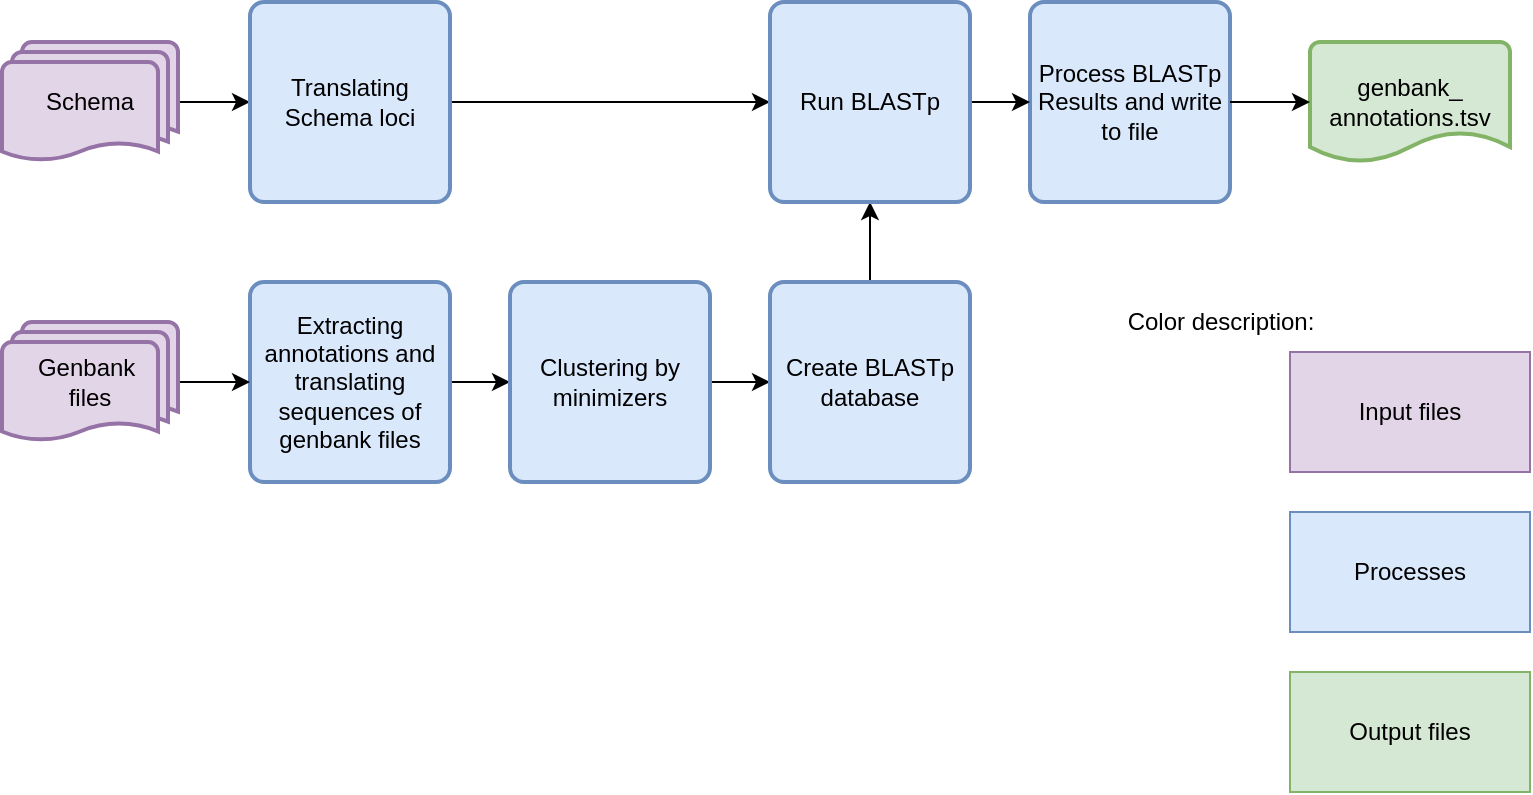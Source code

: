 <mxfile scale="1" border="0" version="27.1.4">
  <diagram name="Page-1" id="vI1ZFkF_VZ9kpP50E2va">
    <mxGraphModel dx="1206" dy="546" grid="1" gridSize="10" guides="1" tooltips="1" connect="1" arrows="1" fold="1" page="1" pageScale="1" pageWidth="850" pageHeight="1100" math="0" shadow="0">
      <root>
        <mxCell id="0" />
        <mxCell id="1" parent="0" />
        <mxCell id="9qP49IMP_gzPvQG4dJmj-4" style="edgeStyle=orthogonalEdgeStyle;shape=connector;rounded=0;orthogonalLoop=1;jettySize=auto;html=1;entryX=0;entryY=0.5;entryDx=0;entryDy=0;strokeColor=default;align=center;verticalAlign=middle;fontFamily=Helvetica;fontSize=11;fontColor=default;labelBackgroundColor=default;endArrow=classic;" edge="1" parent="1" source="fPaXjcl1kV30KWy46vOE-1" target="fPaXjcl1kV30KWy46vOE-4">
          <mxGeometry relative="1" as="geometry" />
        </mxCell>
        <mxCell id="fPaXjcl1kV30KWy46vOE-1" value="Extracting annotations and translating sequences of genbank files" style="rounded=1;whiteSpace=wrap;html=1;absoluteArcSize=1;arcSize=14;strokeWidth=2;fillColor=#dae8fc;strokeColor=#6c8ebf;" parent="1" vertex="1">
          <mxGeometry x="140" y="250" width="100" height="100" as="geometry" />
        </mxCell>
        <mxCell id="9qP49IMP_gzPvQG4dJmj-3" style="edgeStyle=orthogonalEdgeStyle;shape=connector;rounded=0;orthogonalLoop=1;jettySize=auto;html=1;entryX=0;entryY=0.5;entryDx=0;entryDy=0;strokeColor=default;align=center;verticalAlign=middle;fontFamily=Helvetica;fontSize=11;fontColor=default;labelBackgroundColor=default;endArrow=classic;" edge="1" parent="1" source="fPaXjcl1kV30KWy46vOE-2" target="fPaXjcl1kV30KWy46vOE-1">
          <mxGeometry relative="1" as="geometry" />
        </mxCell>
        <mxCell id="fPaXjcl1kV30KWy46vOE-2" value="Genbank&amp;nbsp;&lt;div&gt;files&lt;/div&gt;" style="strokeWidth=2;html=1;shape=mxgraph.flowchart.multi-document;whiteSpace=wrap;fillColor=#E1D5E7;strokeColor=#9673A6;" parent="1" vertex="1">
          <mxGeometry x="16" y="270" width="88" height="60" as="geometry" />
        </mxCell>
        <mxCell id="9qP49IMP_gzPvQG4dJmj-5" style="edgeStyle=orthogonalEdgeStyle;shape=connector;rounded=0;orthogonalLoop=1;jettySize=auto;html=1;entryX=0;entryY=0.5;entryDx=0;entryDy=0;strokeColor=default;align=center;verticalAlign=middle;fontFamily=Helvetica;fontSize=11;fontColor=default;labelBackgroundColor=default;endArrow=classic;" edge="1" parent="1" source="fPaXjcl1kV30KWy46vOE-4" target="fPaXjcl1kV30KWy46vOE-6">
          <mxGeometry relative="1" as="geometry" />
        </mxCell>
        <mxCell id="fPaXjcl1kV30KWy46vOE-4" value="Clustering by minimizers" style="rounded=1;whiteSpace=wrap;html=1;absoluteArcSize=1;arcSize=14;strokeWidth=2;fillColor=#dae8fc;strokeColor=#6c8ebf;" parent="1" vertex="1">
          <mxGeometry x="270" y="250" width="100" height="100" as="geometry" />
        </mxCell>
        <mxCell id="9qP49IMP_gzPvQG4dJmj-6" style="edgeStyle=orthogonalEdgeStyle;shape=connector;rounded=0;orthogonalLoop=1;jettySize=auto;html=1;entryX=0.5;entryY=1;entryDx=0;entryDy=0;strokeColor=default;align=center;verticalAlign=middle;fontFamily=Helvetica;fontSize=11;fontColor=default;labelBackgroundColor=default;endArrow=classic;" edge="1" parent="1" source="fPaXjcl1kV30KWy46vOE-6" target="9kaDLu1qKZGZK0Ud_UY_-6">
          <mxGeometry relative="1" as="geometry" />
        </mxCell>
        <mxCell id="fPaXjcl1kV30KWy46vOE-6" value="Create BLASTp database" style="rounded=1;whiteSpace=wrap;html=1;absoluteArcSize=1;arcSize=14;strokeWidth=2;fillColor=#dae8fc;strokeColor=#6c8ebf;" parent="1" vertex="1">
          <mxGeometry x="400" y="250" width="100" height="100" as="geometry" />
        </mxCell>
        <mxCell id="9qP49IMP_gzPvQG4dJmj-2" style="edgeStyle=orthogonalEdgeStyle;shape=connector;rounded=0;orthogonalLoop=1;jettySize=auto;html=1;entryX=0;entryY=0.5;entryDx=0;entryDy=0;strokeColor=default;align=center;verticalAlign=middle;fontFamily=Helvetica;fontSize=11;fontColor=default;labelBackgroundColor=default;endArrow=classic;" edge="1" parent="1" source="fPaXjcl1kV30KWy46vOE-8" target="fPaXjcl1kV30KWy46vOE-9">
          <mxGeometry relative="1" as="geometry" />
        </mxCell>
        <mxCell id="fPaXjcl1kV30KWy46vOE-8" value="Schema" style="strokeWidth=2;html=1;shape=mxgraph.flowchart.multi-document;whiteSpace=wrap;fillColor=#E1D5E7;strokeColor=#9673A6;" parent="1" vertex="1">
          <mxGeometry x="16" y="130" width="88" height="60" as="geometry" />
        </mxCell>
        <mxCell id="9qP49IMP_gzPvQG4dJmj-1" style="edgeStyle=orthogonalEdgeStyle;shape=connector;rounded=0;orthogonalLoop=1;jettySize=auto;html=1;entryX=0;entryY=0.5;entryDx=0;entryDy=0;strokeColor=default;align=center;verticalAlign=middle;fontFamily=Helvetica;fontSize=11;fontColor=default;labelBackgroundColor=default;endArrow=classic;" edge="1" parent="1" source="fPaXjcl1kV30KWy46vOE-9" target="9kaDLu1qKZGZK0Ud_UY_-6">
          <mxGeometry relative="1" as="geometry" />
        </mxCell>
        <mxCell id="fPaXjcl1kV30KWy46vOE-9" value="Translating Schema loci" style="rounded=1;whiteSpace=wrap;html=1;absoluteArcSize=1;arcSize=14;strokeWidth=2;fillColor=#dae8fc;strokeColor=#6c8ebf;" parent="1" vertex="1">
          <mxGeometry x="140" y="110" width="100" height="100" as="geometry" />
        </mxCell>
        <mxCell id="fPaXjcl1kV30KWy46vOE-19" value="Process BLASTp Results and write to file" style="rounded=1;whiteSpace=wrap;html=1;absoluteArcSize=1;arcSize=14;strokeWidth=2;fillColor=#dae8fc;strokeColor=#6c8ebf;" parent="1" vertex="1">
          <mxGeometry x="530" y="110" width="100" height="100" as="geometry" />
        </mxCell>
        <mxCell id="fPaXjcl1kV30KWy46vOE-28" value="genbank_&lt;div&gt;annotations.tsv&lt;/div&gt;" style="strokeWidth=2;html=1;shape=mxgraph.flowchart.document2;whiteSpace=wrap;size=0.25;fillColor=#d5e8d4;strokeColor=#82b366;" parent="1" vertex="1">
          <mxGeometry x="670" y="130" width="100" height="60" as="geometry" />
        </mxCell>
        <mxCell id="SnxLVO1X2V7iQgOzjOkk-10" style="edgeStyle=orthogonalEdgeStyle;rounded=0;orthogonalLoop=1;jettySize=auto;html=1;" parent="1" source="9kaDLu1qKZGZK0Ud_UY_-6" target="fPaXjcl1kV30KWy46vOE-19" edge="1">
          <mxGeometry relative="1" as="geometry" />
        </mxCell>
        <mxCell id="9kaDLu1qKZGZK0Ud_UY_-6" value="Run BLASTp" style="rounded=1;whiteSpace=wrap;html=1;absoluteArcSize=1;arcSize=14;strokeWidth=2;fillColor=#dae8fc;strokeColor=#6c8ebf;" parent="1" vertex="1">
          <mxGeometry x="400" y="110" width="100" height="100" as="geometry" />
        </mxCell>
        <mxCell id="SnxLVO1X2V7iQgOzjOkk-15" style="edgeStyle=orthogonalEdgeStyle;rounded=0;orthogonalLoop=1;jettySize=auto;html=1;entryX=0;entryY=0.5;entryDx=0;entryDy=0;entryPerimeter=0;" parent="1" source="fPaXjcl1kV30KWy46vOE-19" target="fPaXjcl1kV30KWy46vOE-28" edge="1">
          <mxGeometry relative="1" as="geometry" />
        </mxCell>
        <mxCell id="SnxLVO1X2V7iQgOzjOkk-18" value="Processes" style="rounded=0;whiteSpace=wrap;html=1;fillColor=#dae8fc;strokeColor=#6c8ebf;" parent="1" vertex="1">
          <mxGeometry x="660" y="365" width="120" height="60" as="geometry" />
        </mxCell>
        <mxCell id="SnxLVO1X2V7iQgOzjOkk-20" value="Input files" style="rounded=0;whiteSpace=wrap;html=1;fillColor=#e1d5e7;strokeColor=#9673a6;" parent="1" vertex="1">
          <mxGeometry x="660" y="285" width="120" height="60" as="geometry" />
        </mxCell>
        <mxCell id="SnxLVO1X2V7iQgOzjOkk-21" value="Output files" style="rounded=0;whiteSpace=wrap;html=1;fillColor=#d5e8d4;strokeColor=#82b366;" parent="1" vertex="1">
          <mxGeometry x="660" y="445" width="120" height="60" as="geometry" />
        </mxCell>
        <mxCell id="SnxLVO1X2V7iQgOzjOkk-22" value="Color description:" style="text;html=1;align=center;verticalAlign=middle;resizable=0;points=[];autosize=1;strokeColor=none;fillColor=none;" parent="1" vertex="1">
          <mxGeometry x="570" y="255" width="110" height="30" as="geometry" />
        </mxCell>
      </root>
    </mxGraphModel>
  </diagram>
</mxfile>
